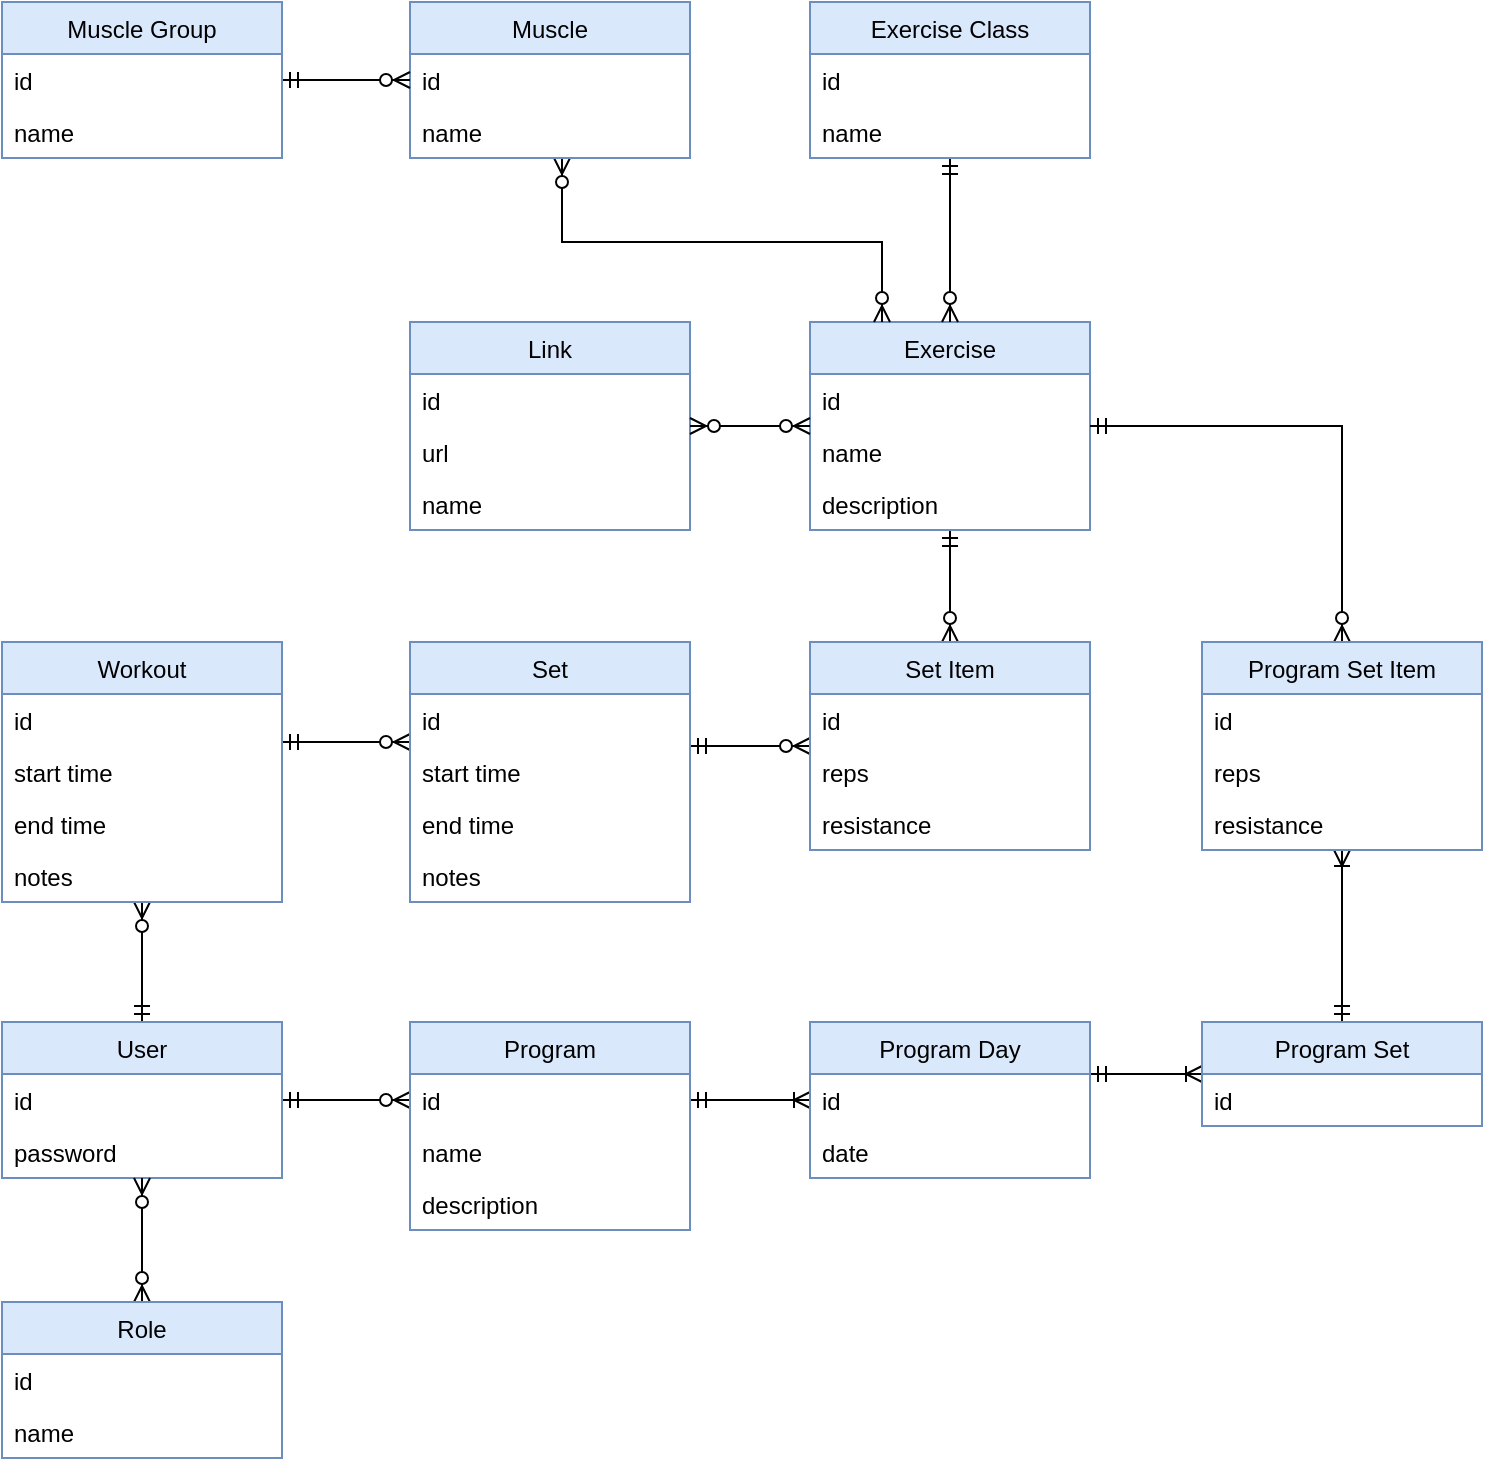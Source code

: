 <mxfile version="15.0.6" type="device"><diagram id="3n1ahzNX7EX7cFru7Kix" name="Page-1"><mxGraphModel dx="850" dy="1112" grid="1" gridSize="10" guides="1" tooltips="1" connect="1" arrows="1" fold="1" page="1" pageScale="1" pageWidth="827" pageHeight="1169" math="0" shadow="0"><root><mxCell id="0"/><mxCell id="1" parent="0"/><mxCell id="l9oz_pcrVTdfwKYHpdr_-24" style="edgeStyle=orthogonalEdgeStyle;rounded=0;orthogonalLoop=1;jettySize=auto;html=1;startArrow=ERmandOne;startFill=0;endArrow=ERzeroToMany;endFill=1;" parent="1" source="uIOV7KUQs8tumLqDw91w-1" target="l9oz_pcrVTdfwKYHpdr_-21" edge="1"><mxGeometry relative="1" as="geometry"/></mxCell><mxCell id="l9oz_pcrVTdfwKYHpdr_-50" style="edgeStyle=orthogonalEdgeStyle;rounded=0;orthogonalLoop=1;jettySize=auto;html=1;startArrow=ERmandOne;startFill=0;endArrow=ERzeroToMany;endFill=1;" parent="1" source="uIOV7KUQs8tumLqDw91w-1" target="l9oz_pcrVTdfwKYHpdr_-45" edge="1"><mxGeometry relative="1" as="geometry"><Array as="points"><mxPoint x="230" y="589"/><mxPoint x="230" y="589"/></Array></mxGeometry></mxCell><mxCell id="uIOV7KUQs8tumLqDw91w-1" value="User" style="swimlane;fontStyle=0;childLayout=stackLayout;horizontal=1;startSize=26;horizontalStack=0;resizeParent=1;resizeParentMax=0;resizeLast=0;collapsible=1;marginBottom=0;fillColor=#dae8fc;strokeColor=#6c8ebf;" parent="1" vertex="1"><mxGeometry x="40" y="550" width="140" height="78" as="geometry"/></mxCell><mxCell id="uIOV7KUQs8tumLqDw91w-2" value="id" style="text;strokeColor=none;fillColor=none;align=left;verticalAlign=top;spacingLeft=4;spacingRight=4;overflow=hidden;rotatable=0;points=[[0,0.5],[1,0.5]];portConstraint=eastwest;" parent="uIOV7KUQs8tumLqDw91w-1" vertex="1"><mxGeometry y="26" width="140" height="26" as="geometry"/></mxCell><mxCell id="uIOV7KUQs8tumLqDw91w-3" value="password" style="text;strokeColor=none;fillColor=none;align=left;verticalAlign=top;spacingLeft=4;spacingRight=4;overflow=hidden;rotatable=0;points=[[0,0.5],[1,0.5]];portConstraint=eastwest;" parent="uIOV7KUQs8tumLqDw91w-1" vertex="1"><mxGeometry y="52" width="140" height="26" as="geometry"/></mxCell><mxCell id="uIOV7KUQs8tumLqDw91w-8" style="edgeStyle=orthogonalEdgeStyle;rounded=0;orthogonalLoop=1;jettySize=auto;html=1;endArrow=ERzeroToMany;endFill=1;startArrow=ERzeroToMany;startFill=1;" parent="1" source="uIOV7KUQs8tumLqDw91w-5" target="uIOV7KUQs8tumLqDw91w-1" edge="1"><mxGeometry relative="1" as="geometry"><mxPoint x="140" y="650" as="targetPoint"/></mxGeometry></mxCell><mxCell id="uIOV7KUQs8tumLqDw91w-5" value="Role" style="swimlane;fontStyle=0;childLayout=stackLayout;horizontal=1;startSize=26;horizontalStack=0;resizeParent=1;resizeParentMax=0;resizeLast=0;collapsible=1;marginBottom=0;fillColor=#dae8fc;strokeColor=#6c8ebf;" parent="1" vertex="1"><mxGeometry x="40" y="690" width="140" height="78" as="geometry"><mxRectangle x="40" y="40" width="60" height="26" as="alternateBounds"/></mxGeometry></mxCell><mxCell id="uIOV7KUQs8tumLqDw91w-6" value="id" style="text;strokeColor=none;fillColor=none;align=left;verticalAlign=top;spacingLeft=4;spacingRight=4;overflow=hidden;rotatable=0;points=[[0,0.5],[1,0.5]];portConstraint=eastwest;" parent="uIOV7KUQs8tumLqDw91w-5" vertex="1"><mxGeometry y="26" width="140" height="26" as="geometry"/></mxCell><mxCell id="djUP_qsYV9w0tXURl4hY-4" value="name" style="text;strokeColor=none;fillColor=none;align=left;verticalAlign=top;spacingLeft=4;spacingRight=4;overflow=hidden;rotatable=0;points=[[0,0.5],[1,0.5]];portConstraint=eastwest;" vertex="1" parent="uIOV7KUQs8tumLqDw91w-5"><mxGeometry y="52" width="140" height="26" as="geometry"/></mxCell><mxCell id="l9oz_pcrVTdfwKYHpdr_-39" style="edgeStyle=orthogonalEdgeStyle;rounded=0;orthogonalLoop=1;jettySize=auto;html=1;startArrow=ERmandOne;startFill=0;endArrow=ERzeroToMany;endFill=1;" parent="1" source="l9oz_pcrVTdfwKYHpdr_-1" target="l9oz_pcrVTdfwKYHpdr_-33" edge="1"><mxGeometry relative="1" as="geometry"/></mxCell><mxCell id="l9oz_pcrVTdfwKYHpdr_-1" value="Exercise" style="swimlane;fontStyle=0;childLayout=stackLayout;horizontal=1;startSize=26;horizontalStack=0;resizeParent=1;resizeParentMax=0;resizeLast=0;collapsible=1;marginBottom=0;fillColor=#dae8fc;strokeColor=#6c8ebf;" parent="1" vertex="1"><mxGeometry x="444" y="200" width="140" height="104" as="geometry"><mxRectangle x="244" y="160" width="80" height="26" as="alternateBounds"/></mxGeometry></mxCell><mxCell id="l9oz_pcrVTdfwKYHpdr_-2" value="id" style="text;strokeColor=none;fillColor=none;align=left;verticalAlign=top;spacingLeft=4;spacingRight=4;overflow=hidden;rotatable=0;points=[[0,0.5],[1,0.5]];portConstraint=eastwest;" parent="l9oz_pcrVTdfwKYHpdr_-1" vertex="1"><mxGeometry y="26" width="140" height="26" as="geometry"/></mxCell><mxCell id="l9oz_pcrVTdfwKYHpdr_-4" value="name" style="text;align=left;verticalAlign=top;spacingLeft=4;spacingRight=4;overflow=hidden;rotatable=0;points=[[0,0.5],[1,0.5]];portConstraint=eastwest;" parent="l9oz_pcrVTdfwKYHpdr_-1" vertex="1"><mxGeometry y="52" width="140" height="26" as="geometry"/></mxCell><mxCell id="l9oz_pcrVTdfwKYHpdr_-5" value="description" style="text;align=left;verticalAlign=top;spacingLeft=4;spacingRight=4;overflow=hidden;rotatable=0;points=[[0,0.5],[1,0.5]];portConstraint=eastwest;" parent="l9oz_pcrVTdfwKYHpdr_-1" vertex="1"><mxGeometry y="78" width="140" height="26" as="geometry"/></mxCell><mxCell id="l9oz_pcrVTdfwKYHpdr_-6" value="Link" style="swimlane;fontStyle=0;childLayout=stackLayout;horizontal=1;startSize=26;horizontalStack=0;resizeParent=1;resizeParentMax=0;resizeLast=0;collapsible=1;marginBottom=0;fillColor=#dae8fc;strokeColor=#6c8ebf;" parent="1" vertex="1"><mxGeometry x="244" y="200" width="140" height="104" as="geometry"/></mxCell><mxCell id="l9oz_pcrVTdfwKYHpdr_-7" value="id" style="text;strokeColor=none;fillColor=none;align=left;verticalAlign=top;spacingLeft=4;spacingRight=4;overflow=hidden;rotatable=0;points=[[0,0.5],[1,0.5]];portConstraint=eastwest;" parent="l9oz_pcrVTdfwKYHpdr_-6" vertex="1"><mxGeometry y="26" width="140" height="26" as="geometry"/></mxCell><mxCell id="l9oz_pcrVTdfwKYHpdr_-8" value="url" style="text;strokeColor=none;fillColor=none;align=left;verticalAlign=top;spacingLeft=4;spacingRight=4;overflow=hidden;rotatable=0;points=[[0,0.5],[1,0.5]];portConstraint=eastwest;" parent="l9oz_pcrVTdfwKYHpdr_-6" vertex="1"><mxGeometry y="52" width="140" height="26" as="geometry"/></mxCell><mxCell id="l9oz_pcrVTdfwKYHpdr_-9" value="name" style="text;align=left;verticalAlign=top;spacingLeft=4;spacingRight=4;overflow=hidden;rotatable=0;points=[[0,0.5],[1,0.5]];portConstraint=eastwest;" parent="l9oz_pcrVTdfwKYHpdr_-6" vertex="1"><mxGeometry y="78" width="140" height="26" as="geometry"/></mxCell><mxCell id="l9oz_pcrVTdfwKYHpdr_-10" style="edgeStyle=orthogonalEdgeStyle;rounded=0;orthogonalLoop=1;jettySize=auto;html=1;startArrow=ERzeroToMany;startFill=1;endArrow=ERzeroToMany;endFill=1;" parent="1" source="l9oz_pcrVTdfwKYHpdr_-1" target="l9oz_pcrVTdfwKYHpdr_-6" edge="1"><mxGeometry relative="1" as="geometry"><Array as="points"><mxPoint x="314" y="270"/></Array></mxGeometry></mxCell><mxCell id="l9oz_pcrVTdfwKYHpdr_-13" style="edgeStyle=orthogonalEdgeStyle;rounded=0;orthogonalLoop=1;jettySize=auto;html=1;startArrow=ERzeroToMany;startFill=1;endArrow=ERzeroToMany;endFill=1;" parent="1" source="l9oz_pcrVTdfwKYHpdr_-11" target="l9oz_pcrVTdfwKYHpdr_-1" edge="1"><mxGeometry relative="1" as="geometry"><Array as="points"><mxPoint x="320" y="160"/><mxPoint x="480" y="160"/></Array></mxGeometry></mxCell><mxCell id="l9oz_pcrVTdfwKYHpdr_-11" value="Muscle" style="swimlane;fontStyle=0;childLayout=stackLayout;horizontal=1;startSize=26;horizontalStack=0;resizeParent=1;resizeParentMax=0;resizeLast=0;collapsible=1;marginBottom=0;fillColor=#dae8fc;strokeColor=#6c8ebf;" parent="1" vertex="1"><mxGeometry x="244" y="40" width="140" height="78" as="geometry"/></mxCell><mxCell id="l9oz_pcrVTdfwKYHpdr_-12" value="id" style="text;strokeColor=none;fillColor=none;align=left;verticalAlign=top;spacingLeft=4;spacingRight=4;overflow=hidden;rotatable=0;points=[[0,0.5],[1,0.5]];portConstraint=eastwest;" parent="l9oz_pcrVTdfwKYHpdr_-11" vertex="1"><mxGeometry y="26" width="140" height="26" as="geometry"/></mxCell><mxCell id="djUP_qsYV9w0tXURl4hY-2" value="name" style="text;strokeColor=none;fillColor=none;align=left;verticalAlign=top;spacingLeft=4;spacingRight=4;overflow=hidden;rotatable=0;points=[[0,0.5],[1,0.5]];portConstraint=eastwest;" vertex="1" parent="l9oz_pcrVTdfwKYHpdr_-11"><mxGeometry y="52" width="140" height="26" as="geometry"/></mxCell><mxCell id="l9oz_pcrVTdfwKYHpdr_-20" style="edgeStyle=orthogonalEdgeStyle;rounded=0;orthogonalLoop=1;jettySize=auto;html=1;startArrow=ERmandOne;startFill=0;endArrow=ERzeroToMany;endFill=1;" parent="1" source="l9oz_pcrVTdfwKYHpdr_-16" target="l9oz_pcrVTdfwKYHpdr_-1" edge="1"><mxGeometry relative="1" as="geometry"><Array as="points"><mxPoint x="514" y="120"/><mxPoint x="514" y="120"/></Array></mxGeometry></mxCell><mxCell id="l9oz_pcrVTdfwKYHpdr_-16" value="Exercise Class" style="swimlane;fontStyle=0;childLayout=stackLayout;horizontal=1;startSize=26;horizontalStack=0;resizeParent=1;resizeParentMax=0;resizeLast=0;collapsible=1;marginBottom=0;fillColor=#dae8fc;strokeColor=#6c8ebf;" parent="1" vertex="1"><mxGeometry x="444" y="40" width="140" height="78" as="geometry"><mxRectangle x="244" y="160" width="80" height="26" as="alternateBounds"/></mxGeometry></mxCell><mxCell id="l9oz_pcrVTdfwKYHpdr_-17" value="id" style="text;strokeColor=none;fillColor=none;align=left;verticalAlign=top;spacingLeft=4;spacingRight=4;overflow=hidden;rotatable=0;points=[[0,0.5],[1,0.5]];portConstraint=eastwest;" parent="l9oz_pcrVTdfwKYHpdr_-16" vertex="1"><mxGeometry y="26" width="140" height="26" as="geometry"/></mxCell><mxCell id="djUP_qsYV9w0tXURl4hY-3" value="name" style="text;strokeColor=none;fillColor=none;align=left;verticalAlign=top;spacingLeft=4;spacingRight=4;overflow=hidden;rotatable=0;points=[[0,0.5],[1,0.5]];portConstraint=eastwest;" vertex="1" parent="l9oz_pcrVTdfwKYHpdr_-16"><mxGeometry y="52" width="140" height="26" as="geometry"/></mxCell><mxCell id="l9oz_pcrVTdfwKYHpdr_-32" style="edgeStyle=orthogonalEdgeStyle;rounded=0;orthogonalLoop=1;jettySize=auto;html=1;startArrow=ERmandOne;startFill=0;endArrow=ERzeroToMany;endFill=1;" parent="1" source="l9oz_pcrVTdfwKYHpdr_-21" target="l9oz_pcrVTdfwKYHpdr_-27" edge="1"><mxGeometry relative="1" as="geometry"><Array as="points"><mxPoint x="210" y="410"/><mxPoint x="210" y="410"/></Array></mxGeometry></mxCell><mxCell id="l9oz_pcrVTdfwKYHpdr_-21" value="Workout" style="swimlane;fontStyle=0;childLayout=stackLayout;horizontal=1;startSize=26;horizontalStack=0;resizeParent=1;resizeParentMax=0;resizeLast=0;collapsible=1;marginBottom=0;fillColor=#dae8fc;strokeColor=#6c8ebf;" parent="1" vertex="1"><mxGeometry x="40" y="360" width="140" height="130" as="geometry"/></mxCell><mxCell id="l9oz_pcrVTdfwKYHpdr_-22" value="id" style="text;strokeColor=none;fillColor=none;align=left;verticalAlign=top;spacingLeft=4;spacingRight=4;overflow=hidden;rotatable=0;points=[[0,0.5],[1,0.5]];portConstraint=eastwest;" parent="l9oz_pcrVTdfwKYHpdr_-21" vertex="1"><mxGeometry y="26" width="140" height="26" as="geometry"/></mxCell><mxCell id="l9oz_pcrVTdfwKYHpdr_-23" value="start time" style="text;strokeColor=none;fillColor=none;align=left;verticalAlign=top;spacingLeft=4;spacingRight=4;overflow=hidden;rotatable=0;points=[[0,0.5],[1,0.5]];portConstraint=eastwest;" parent="l9oz_pcrVTdfwKYHpdr_-21" vertex="1"><mxGeometry y="52" width="140" height="26" as="geometry"/></mxCell><mxCell id="l9oz_pcrVTdfwKYHpdr_-25" value="end time" style="text;strokeColor=none;fillColor=none;align=left;verticalAlign=top;spacingLeft=4;spacingRight=4;overflow=hidden;rotatable=0;points=[[0,0.5],[1,0.5]];portConstraint=eastwest;" parent="l9oz_pcrVTdfwKYHpdr_-21" vertex="1"><mxGeometry y="78" width="140" height="26" as="geometry"/></mxCell><mxCell id="l9oz_pcrVTdfwKYHpdr_-26" value="notes" style="text;strokeColor=none;fillColor=none;align=left;verticalAlign=top;spacingLeft=4;spacingRight=4;overflow=hidden;rotatable=0;points=[[0,0.5],[1,0.5]];portConstraint=eastwest;" parent="l9oz_pcrVTdfwKYHpdr_-21" vertex="1"><mxGeometry y="104" width="140" height="26" as="geometry"/></mxCell><mxCell id="l9oz_pcrVTdfwKYHpdr_-38" style="edgeStyle=orthogonalEdgeStyle;rounded=0;orthogonalLoop=1;jettySize=auto;html=1;startArrow=ERmandOne;startFill=0;endArrow=ERzeroToMany;endFill=1;" parent="1" source="l9oz_pcrVTdfwKYHpdr_-27" target="l9oz_pcrVTdfwKYHpdr_-33" edge="1"><mxGeometry relative="1" as="geometry"><Array as="points"><mxPoint x="410" y="412"/><mxPoint x="410" y="412"/></Array></mxGeometry></mxCell><mxCell id="l9oz_pcrVTdfwKYHpdr_-27" value="Set" style="swimlane;fontStyle=0;childLayout=stackLayout;horizontal=1;startSize=26;horizontalStack=0;resizeParent=1;resizeParentMax=0;resizeLast=0;collapsible=1;marginBottom=0;fillColor=#dae8fc;strokeColor=#6c8ebf;" parent="1" vertex="1"><mxGeometry x="244" y="360" width="140" height="130" as="geometry"/></mxCell><mxCell id="l9oz_pcrVTdfwKYHpdr_-28" value="id" style="text;strokeColor=none;fillColor=none;align=left;verticalAlign=top;spacingLeft=4;spacingRight=4;overflow=hidden;rotatable=0;points=[[0,0.5],[1,0.5]];portConstraint=eastwest;" parent="l9oz_pcrVTdfwKYHpdr_-27" vertex="1"><mxGeometry y="26" width="140" height="26" as="geometry"/></mxCell><mxCell id="l9oz_pcrVTdfwKYHpdr_-29" value="start time" style="text;strokeColor=none;fillColor=none;align=left;verticalAlign=top;spacingLeft=4;spacingRight=4;overflow=hidden;rotatable=0;points=[[0,0.5],[1,0.5]];portConstraint=eastwest;" parent="l9oz_pcrVTdfwKYHpdr_-27" vertex="1"><mxGeometry y="52" width="140" height="26" as="geometry"/></mxCell><mxCell id="l9oz_pcrVTdfwKYHpdr_-30" value="end time" style="text;strokeColor=none;fillColor=none;align=left;verticalAlign=top;spacingLeft=4;spacingRight=4;overflow=hidden;rotatable=0;points=[[0,0.5],[1,0.5]];portConstraint=eastwest;" parent="l9oz_pcrVTdfwKYHpdr_-27" vertex="1"><mxGeometry y="78" width="140" height="26" as="geometry"/></mxCell><mxCell id="l9oz_pcrVTdfwKYHpdr_-31" value="notes" style="text;strokeColor=none;fillColor=none;align=left;verticalAlign=top;spacingLeft=4;spacingRight=4;overflow=hidden;rotatable=0;points=[[0,0.5],[1,0.5]];portConstraint=eastwest;" parent="l9oz_pcrVTdfwKYHpdr_-27" vertex="1"><mxGeometry y="104" width="140" height="26" as="geometry"/></mxCell><mxCell id="l9oz_pcrVTdfwKYHpdr_-33" value="Set Item" style="swimlane;fontStyle=0;childLayout=stackLayout;horizontal=1;startSize=26;horizontalStack=0;resizeParent=1;resizeParentMax=0;resizeLast=0;collapsible=1;marginBottom=0;fillColor=#dae8fc;strokeColor=#6c8ebf;" parent="1" vertex="1"><mxGeometry x="444" y="360" width="140" height="104" as="geometry"/></mxCell><mxCell id="l9oz_pcrVTdfwKYHpdr_-34" value="id" style="text;strokeColor=none;fillColor=none;align=left;verticalAlign=top;spacingLeft=4;spacingRight=4;overflow=hidden;rotatable=0;points=[[0,0.5],[1,0.5]];portConstraint=eastwest;" parent="l9oz_pcrVTdfwKYHpdr_-33" vertex="1"><mxGeometry y="26" width="140" height="26" as="geometry"/></mxCell><mxCell id="l9oz_pcrVTdfwKYHpdr_-35" value="reps" style="text;strokeColor=none;fillColor=none;align=left;verticalAlign=top;spacingLeft=4;spacingRight=4;overflow=hidden;rotatable=0;points=[[0,0.5],[1,0.5]];portConstraint=eastwest;" parent="l9oz_pcrVTdfwKYHpdr_-33" vertex="1"><mxGeometry y="52" width="140" height="26" as="geometry"/></mxCell><mxCell id="l9oz_pcrVTdfwKYHpdr_-36" value="resistance" style="text;strokeColor=none;fillColor=none;align=left;verticalAlign=top;spacingLeft=4;spacingRight=4;overflow=hidden;rotatable=0;points=[[0,0.5],[1,0.5]];portConstraint=eastwest;" parent="l9oz_pcrVTdfwKYHpdr_-33" vertex="1"><mxGeometry y="78" width="140" height="26" as="geometry"/></mxCell><mxCell id="l9oz_pcrVTdfwKYHpdr_-44" style="edgeStyle=orthogonalEdgeStyle;rounded=0;orthogonalLoop=1;jettySize=auto;html=1;startArrow=ERmandOne;startFill=0;endArrow=ERzeroToMany;endFill=1;" parent="1" source="l9oz_pcrVTdfwKYHpdr_-42" target="l9oz_pcrVTdfwKYHpdr_-11" edge="1"><mxGeometry relative="1" as="geometry"/></mxCell><mxCell id="l9oz_pcrVTdfwKYHpdr_-42" value="Muscle Group" style="swimlane;fontStyle=0;childLayout=stackLayout;horizontal=1;startSize=26;horizontalStack=0;resizeParent=1;resizeParentMax=0;resizeLast=0;collapsible=1;marginBottom=0;fillColor=#dae8fc;strokeColor=#6c8ebf;" parent="1" vertex="1"><mxGeometry x="40" y="40" width="140" height="78" as="geometry"/></mxCell><mxCell id="l9oz_pcrVTdfwKYHpdr_-43" value="id" style="text;strokeColor=none;fillColor=none;align=left;verticalAlign=top;spacingLeft=4;spacingRight=4;overflow=hidden;rotatable=0;points=[[0,0.5],[1,0.5]];portConstraint=eastwest;" parent="l9oz_pcrVTdfwKYHpdr_-42" vertex="1"><mxGeometry y="26" width="140" height="26" as="geometry"/></mxCell><mxCell id="djUP_qsYV9w0tXURl4hY-1" value="name" style="text;strokeColor=none;fillColor=none;align=left;verticalAlign=top;spacingLeft=4;spacingRight=4;overflow=hidden;rotatable=0;points=[[0,0.5],[1,0.5]];portConstraint=eastwest;" vertex="1" parent="l9oz_pcrVTdfwKYHpdr_-42"><mxGeometry y="52" width="140" height="26" as="geometry"/></mxCell><mxCell id="l9oz_pcrVTdfwKYHpdr_-55" style="edgeStyle=orthogonalEdgeStyle;rounded=0;orthogonalLoop=1;jettySize=auto;html=1;startArrow=ERmandOne;startFill=0;endArrow=ERoneToMany;endFill=0;" parent="1" source="l9oz_pcrVTdfwKYHpdr_-45" target="l9oz_pcrVTdfwKYHpdr_-51" edge="1"><mxGeometry relative="1" as="geometry"><Array as="points"><mxPoint x="400" y="589"/><mxPoint x="400" y="589"/></Array></mxGeometry></mxCell><mxCell id="l9oz_pcrVTdfwKYHpdr_-45" value="Program" style="swimlane;fontStyle=0;childLayout=stackLayout;horizontal=1;startSize=26;horizontalStack=0;resizeParent=1;resizeParentMax=0;resizeLast=0;collapsible=1;marginBottom=0;fillColor=#dae8fc;strokeColor=#6c8ebf;" parent="1" vertex="1"><mxGeometry x="244" y="550" width="140" height="104" as="geometry"/></mxCell><mxCell id="l9oz_pcrVTdfwKYHpdr_-46" value="id" style="text;strokeColor=none;fillColor=none;align=left;verticalAlign=top;spacingLeft=4;spacingRight=4;overflow=hidden;rotatable=0;points=[[0,0.5],[1,0.5]];portConstraint=eastwest;" parent="l9oz_pcrVTdfwKYHpdr_-45" vertex="1"><mxGeometry y="26" width="140" height="26" as="geometry"/></mxCell><mxCell id="l9oz_pcrVTdfwKYHpdr_-48" value="name" style="text;strokeColor=none;fillColor=none;align=left;verticalAlign=top;spacingLeft=4;spacingRight=4;overflow=hidden;rotatable=0;points=[[0,0.5],[1,0.5]];portConstraint=eastwest;" parent="l9oz_pcrVTdfwKYHpdr_-45" vertex="1"><mxGeometry y="52" width="140" height="26" as="geometry"/></mxCell><mxCell id="l9oz_pcrVTdfwKYHpdr_-49" value="description" style="text;strokeColor=none;fillColor=none;align=left;verticalAlign=top;spacingLeft=4;spacingRight=4;overflow=hidden;rotatable=0;points=[[0,0.5],[1,0.5]];portConstraint=eastwest;" parent="l9oz_pcrVTdfwKYHpdr_-45" vertex="1"><mxGeometry y="78" width="140" height="26" as="geometry"/></mxCell><mxCell id="l9oz_pcrVTdfwKYHpdr_-59" style="edgeStyle=orthogonalEdgeStyle;rounded=0;orthogonalLoop=1;jettySize=auto;html=1;startArrow=ERmandOne;startFill=0;endArrow=ERoneToMany;endFill=0;" parent="1" source="l9oz_pcrVTdfwKYHpdr_-51" target="l9oz_pcrVTdfwKYHpdr_-56" edge="1"><mxGeometry relative="1" as="geometry"><Array as="points"><mxPoint x="610" y="576"/><mxPoint x="610" y="576"/></Array></mxGeometry></mxCell><mxCell id="l9oz_pcrVTdfwKYHpdr_-51" value="Program Day" style="swimlane;fontStyle=0;childLayout=stackLayout;horizontal=1;startSize=26;horizontalStack=0;resizeParent=1;resizeParentMax=0;resizeLast=0;collapsible=1;marginBottom=0;fillColor=#dae8fc;strokeColor=#6c8ebf;" parent="1" vertex="1"><mxGeometry x="444" y="550" width="140" height="78" as="geometry"/></mxCell><mxCell id="l9oz_pcrVTdfwKYHpdr_-52" value="id" style="text;strokeColor=none;fillColor=none;align=left;verticalAlign=top;spacingLeft=4;spacingRight=4;overflow=hidden;rotatable=0;points=[[0,0.5],[1,0.5]];portConstraint=eastwest;" parent="l9oz_pcrVTdfwKYHpdr_-51" vertex="1"><mxGeometry y="26" width="140" height="26" as="geometry"/></mxCell><mxCell id="l9oz_pcrVTdfwKYHpdr_-53" value="date" style="text;strokeColor=none;fillColor=none;align=left;verticalAlign=top;spacingLeft=4;spacingRight=4;overflow=hidden;rotatable=0;points=[[0,0.5],[1,0.5]];portConstraint=eastwest;" parent="l9oz_pcrVTdfwKYHpdr_-51" vertex="1"><mxGeometry y="52" width="140" height="26" as="geometry"/></mxCell><mxCell id="l9oz_pcrVTdfwKYHpdr_-64" style="edgeStyle=orthogonalEdgeStyle;rounded=0;orthogonalLoop=1;jettySize=auto;html=1;startArrow=ERmandOne;startFill=0;endArrow=ERoneToMany;endFill=0;" parent="1" source="l9oz_pcrVTdfwKYHpdr_-56" target="l9oz_pcrVTdfwKYHpdr_-60" edge="1"><mxGeometry relative="1" as="geometry"/></mxCell><mxCell id="l9oz_pcrVTdfwKYHpdr_-56" value="Program Set" style="swimlane;fontStyle=0;childLayout=stackLayout;horizontal=1;startSize=26;horizontalStack=0;resizeParent=1;resizeParentMax=0;resizeLast=0;collapsible=1;marginBottom=0;fillColor=#dae8fc;strokeColor=#6c8ebf;" parent="1" vertex="1"><mxGeometry x="640" y="550" width="140" height="52" as="geometry"/></mxCell><mxCell id="l9oz_pcrVTdfwKYHpdr_-57" value="id" style="text;strokeColor=none;fillColor=none;align=left;verticalAlign=top;spacingLeft=4;spacingRight=4;overflow=hidden;rotatable=0;points=[[0,0.5],[1,0.5]];portConstraint=eastwest;" parent="l9oz_pcrVTdfwKYHpdr_-56" vertex="1"><mxGeometry y="26" width="140" height="26" as="geometry"/></mxCell><mxCell id="l9oz_pcrVTdfwKYHpdr_-66" style="edgeStyle=orthogonalEdgeStyle;rounded=0;orthogonalLoop=1;jettySize=auto;html=1;startArrow=ERzeroToMany;startFill=1;endArrow=ERmandOne;endFill=0;" parent="1" source="l9oz_pcrVTdfwKYHpdr_-60" target="l9oz_pcrVTdfwKYHpdr_-1" edge="1"><mxGeometry relative="1" as="geometry"><Array as="points"><mxPoint x="710" y="252"/></Array></mxGeometry></mxCell><mxCell id="l9oz_pcrVTdfwKYHpdr_-60" value="Program Set Item" style="swimlane;fontStyle=0;childLayout=stackLayout;horizontal=1;startSize=26;horizontalStack=0;resizeParent=1;resizeParentMax=0;resizeLast=0;collapsible=1;marginBottom=0;fillColor=#dae8fc;strokeColor=#6c8ebf;" parent="1" vertex="1"><mxGeometry x="640" y="360" width="140" height="104" as="geometry"/></mxCell><mxCell id="l9oz_pcrVTdfwKYHpdr_-61" value="id" style="text;strokeColor=none;fillColor=none;align=left;verticalAlign=top;spacingLeft=4;spacingRight=4;overflow=hidden;rotatable=0;points=[[0,0.5],[1,0.5]];portConstraint=eastwest;" parent="l9oz_pcrVTdfwKYHpdr_-60" vertex="1"><mxGeometry y="26" width="140" height="26" as="geometry"/></mxCell><mxCell id="l9oz_pcrVTdfwKYHpdr_-62" value="reps" style="text;strokeColor=none;fillColor=none;align=left;verticalAlign=top;spacingLeft=4;spacingRight=4;overflow=hidden;rotatable=0;points=[[0,0.5],[1,0.5]];portConstraint=eastwest;" parent="l9oz_pcrVTdfwKYHpdr_-60" vertex="1"><mxGeometry y="52" width="140" height="26" as="geometry"/></mxCell><mxCell id="l9oz_pcrVTdfwKYHpdr_-63" value="resistance" style="text;strokeColor=none;fillColor=none;align=left;verticalAlign=top;spacingLeft=4;spacingRight=4;overflow=hidden;rotatable=0;points=[[0,0.5],[1,0.5]];portConstraint=eastwest;" parent="l9oz_pcrVTdfwKYHpdr_-60" vertex="1"><mxGeometry y="78" width="140" height="26" as="geometry"/></mxCell></root></mxGraphModel></diagram></mxfile>